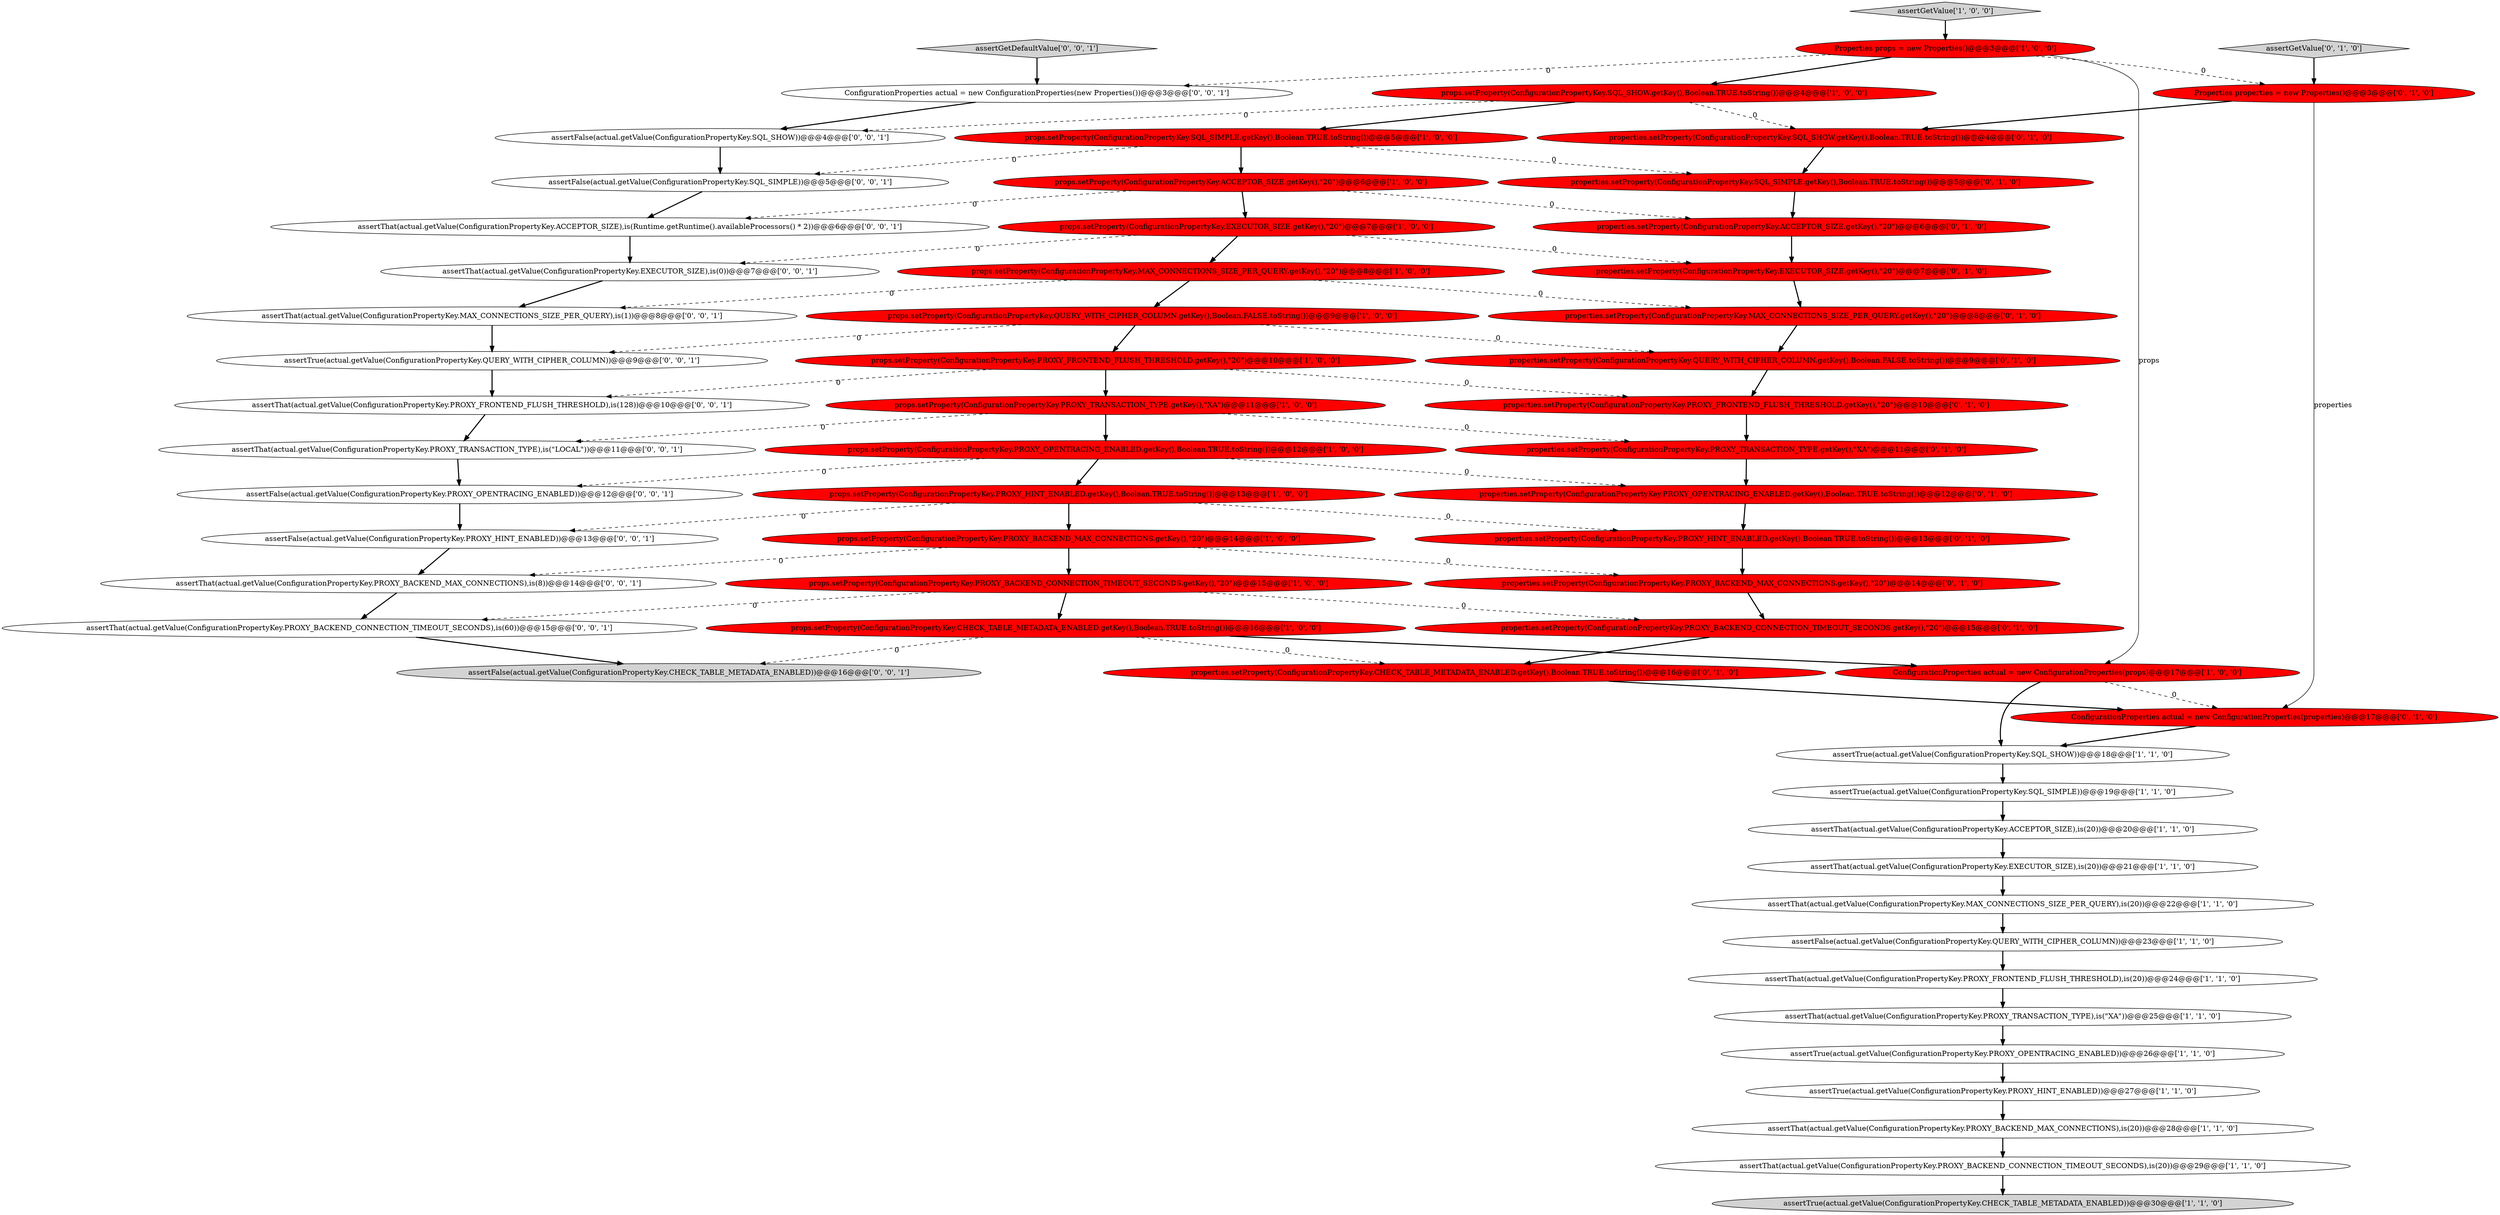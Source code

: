 digraph {
31 [style = filled, label = "properties.setProperty(ConfigurationPropertyKey.PROXY_BACKEND_MAX_CONNECTIONS.getKey(),\"20\")@@@14@@@['0', '1', '0']", fillcolor = red, shape = ellipse image = "AAA1AAABBB2BBB"];
56 [style = filled, label = "assertThat(actual.getValue(ConfigurationPropertyKey.EXECUTOR_SIZE),is(0))@@@7@@@['0', '0', '1']", fillcolor = white, shape = ellipse image = "AAA0AAABBB3BBB"];
48 [style = filled, label = "assertThat(actual.getValue(ConfigurationPropertyKey.PROXY_TRANSACTION_TYPE),is(\"LOCAL\"))@@@11@@@['0', '0', '1']", fillcolor = white, shape = ellipse image = "AAA0AAABBB3BBB"];
25 [style = filled, label = "assertThat(actual.getValue(ConfigurationPropertyKey.PROXY_BACKEND_CONNECTION_TIMEOUT_SECONDS),is(20))@@@29@@@['1', '1', '0']", fillcolor = white, shape = ellipse image = "AAA0AAABBB1BBB"];
29 [style = filled, label = "properties.setProperty(ConfigurationPropertyKey.ACCEPTOR_SIZE.getKey(),\"20\")@@@6@@@['0', '1', '0']", fillcolor = red, shape = ellipse image = "AAA1AAABBB2BBB"];
51 [style = filled, label = "assertThat(actual.getValue(ConfigurationPropertyKey.PROXY_BACKEND_CONNECTION_TIMEOUT_SECONDS),is(60))@@@15@@@['0', '0', '1']", fillcolor = white, shape = ellipse image = "AAA0AAABBB3BBB"];
59 [style = filled, label = "assertFalse(actual.getValue(ConfigurationPropertyKey.PROXY_OPENTRACING_ENABLED))@@@12@@@['0', '0', '1']", fillcolor = white, shape = ellipse image = "AAA0AAABBB3BBB"];
14 [style = filled, label = "assertThat(actual.getValue(ConfigurationPropertyKey.PROXY_BACKEND_MAX_CONNECTIONS),is(20))@@@28@@@['1', '1', '0']", fillcolor = white, shape = ellipse image = "AAA0AAABBB1BBB"];
18 [style = filled, label = "assertTrue(actual.getValue(ConfigurationPropertyKey.PROXY_OPENTRACING_ENABLED))@@@26@@@['1', '1', '0']", fillcolor = white, shape = ellipse image = "AAA0AAABBB1BBB"];
2 [style = filled, label = "props.setProperty(ConfigurationPropertyKey.PROXY_TRANSACTION_TYPE.getKey(),\"XA\")@@@11@@@['1', '0', '0']", fillcolor = red, shape = ellipse image = "AAA1AAABBB1BBB"];
36 [style = filled, label = "properties.setProperty(ConfigurationPropertyKey.PROXY_FRONTEND_FLUSH_THRESHOLD.getKey(),\"20\")@@@10@@@['0', '1', '0']", fillcolor = red, shape = ellipse image = "AAA1AAABBB2BBB"];
41 [style = filled, label = "properties.setProperty(ConfigurationPropertyKey.SQL_SIMPLE.getKey(),Boolean.TRUE.toString())@@@5@@@['0', '1', '0']", fillcolor = red, shape = ellipse image = "AAA1AAABBB2BBB"];
57 [style = filled, label = "assertFalse(actual.getValue(ConfigurationPropertyKey.SQL_SHOW))@@@4@@@['0', '0', '1']", fillcolor = white, shape = ellipse image = "AAA0AAABBB3BBB"];
58 [style = filled, label = "assertThat(actual.getValue(ConfigurationPropertyKey.ACCEPTOR_SIZE),is(Runtime.getRuntime().availableProcessors() * 2))@@@6@@@['0', '0', '1']", fillcolor = white, shape = ellipse image = "AAA0AAABBB3BBB"];
38 [style = filled, label = "properties.setProperty(ConfigurationPropertyKey.EXECUTOR_SIZE.getKey(),\"20\")@@@7@@@['0', '1', '0']", fillcolor = red, shape = ellipse image = "AAA1AAABBB2BBB"];
53 [style = filled, label = "assertTrue(actual.getValue(ConfigurationPropertyKey.QUERY_WITH_CIPHER_COLUMN))@@@9@@@['0', '0', '1']", fillcolor = white, shape = ellipse image = "AAA0AAABBB3BBB"];
28 [style = filled, label = "assertThat(actual.getValue(ConfigurationPropertyKey.EXECUTOR_SIZE),is(20))@@@21@@@['1', '1', '0']", fillcolor = white, shape = ellipse image = "AAA0AAABBB1BBB"];
4 [style = filled, label = "props.setProperty(ConfigurationPropertyKey.PROXY_OPENTRACING_ENABLED.getKey(),Boolean.TRUE.toString())@@@12@@@['1', '0', '0']", fillcolor = red, shape = ellipse image = "AAA1AAABBB1BBB"];
5 [style = filled, label = "assertThat(actual.getValue(ConfigurationPropertyKey.ACCEPTOR_SIZE),is(20))@@@20@@@['1', '1', '0']", fillcolor = white, shape = ellipse image = "AAA0AAABBB1BBB"];
0 [style = filled, label = "props.setProperty(ConfigurationPropertyKey.PROXY_BACKEND_CONNECTION_TIMEOUT_SECONDS.getKey(),\"20\")@@@15@@@['1', '0', '0']", fillcolor = red, shape = ellipse image = "AAA1AAABBB1BBB"];
10 [style = filled, label = "assertFalse(actual.getValue(ConfigurationPropertyKey.QUERY_WITH_CIPHER_COLUMN))@@@23@@@['1', '1', '0']", fillcolor = white, shape = ellipse image = "AAA0AAABBB1BBB"];
32 [style = filled, label = "ConfigurationProperties actual = new ConfigurationProperties(properties)@@@17@@@['0', '1', '0']", fillcolor = red, shape = ellipse image = "AAA1AAABBB2BBB"];
13 [style = filled, label = "assertTrue(actual.getValue(ConfigurationPropertyKey.CHECK_TABLE_METADATA_ENABLED))@@@30@@@['1', '1', '0']", fillcolor = lightgray, shape = ellipse image = "AAA0AAABBB1BBB"];
55 [style = filled, label = "assertFalse(actual.getValue(ConfigurationPropertyKey.PROXY_HINT_ENABLED))@@@13@@@['0', '0', '1']", fillcolor = white, shape = ellipse image = "AAA0AAABBB3BBB"];
11 [style = filled, label = "ConfigurationProperties actual = new ConfigurationProperties(props)@@@17@@@['1', '0', '0']", fillcolor = red, shape = ellipse image = "AAA1AAABBB1BBB"];
42 [style = filled, label = "properties.setProperty(ConfigurationPropertyKey.CHECK_TABLE_METADATA_ENABLED.getKey(),Boolean.TRUE.toString())@@@16@@@['0', '1', '0']", fillcolor = red, shape = ellipse image = "AAA1AAABBB2BBB"];
1 [style = filled, label = "props.setProperty(ConfigurationPropertyKey.SQL_SHOW.getKey(),Boolean.TRUE.toString())@@@4@@@['1', '0', '0']", fillcolor = red, shape = ellipse image = "AAA1AAABBB1BBB"];
44 [style = filled, label = "properties.setProperty(ConfigurationPropertyKey.SQL_SHOW.getKey(),Boolean.TRUE.toString())@@@4@@@['0', '1', '0']", fillcolor = red, shape = ellipse image = "AAA1AAABBB2BBB"];
21 [style = filled, label = "assertTrue(actual.getValue(ConfigurationPropertyKey.SQL_SIMPLE))@@@19@@@['1', '1', '0']", fillcolor = white, shape = ellipse image = "AAA0AAABBB1BBB"];
20 [style = filled, label = "assertThat(actual.getValue(ConfigurationPropertyKey.PROXY_TRANSACTION_TYPE),is(\"XA\"))@@@25@@@['1', '1', '0']", fillcolor = white, shape = ellipse image = "AAA0AAABBB1BBB"];
46 [style = filled, label = "assertThat(actual.getValue(ConfigurationPropertyKey.MAX_CONNECTIONS_SIZE_PER_QUERY),is(1))@@@8@@@['0', '0', '1']", fillcolor = white, shape = ellipse image = "AAA0AAABBB3BBB"];
12 [style = filled, label = "Properties props = new Properties()@@@3@@@['1', '0', '0']", fillcolor = red, shape = ellipse image = "AAA1AAABBB1BBB"];
15 [style = filled, label = "assertGetValue['1', '0', '0']", fillcolor = lightgray, shape = diamond image = "AAA0AAABBB1BBB"];
40 [style = filled, label = "assertGetValue['0', '1', '0']", fillcolor = lightgray, shape = diamond image = "AAA0AAABBB2BBB"];
26 [style = filled, label = "assertTrue(actual.getValue(ConfigurationPropertyKey.PROXY_HINT_ENABLED))@@@27@@@['1', '1', '0']", fillcolor = white, shape = ellipse image = "AAA0AAABBB1BBB"];
19 [style = filled, label = "props.setProperty(ConfigurationPropertyKey.EXECUTOR_SIZE.getKey(),\"20\")@@@7@@@['1', '0', '0']", fillcolor = red, shape = ellipse image = "AAA1AAABBB1BBB"];
43 [style = filled, label = "Properties properties = new Properties()@@@3@@@['0', '1', '0']", fillcolor = red, shape = ellipse image = "AAA1AAABBB2BBB"];
54 [style = filled, label = "assertGetDefaultValue['0', '0', '1']", fillcolor = lightgray, shape = diamond image = "AAA0AAABBB3BBB"];
23 [style = filled, label = "assertThat(actual.getValue(ConfigurationPropertyKey.PROXY_FRONTEND_FLUSH_THRESHOLD),is(20))@@@24@@@['1', '1', '0']", fillcolor = white, shape = ellipse image = "AAA0AAABBB1BBB"];
50 [style = filled, label = "assertThat(actual.getValue(ConfigurationPropertyKey.PROXY_FRONTEND_FLUSH_THRESHOLD),is(128))@@@10@@@['0', '0', '1']", fillcolor = white, shape = ellipse image = "AAA0AAABBB3BBB"];
27 [style = filled, label = "props.setProperty(ConfigurationPropertyKey.SQL_SIMPLE.getKey(),Boolean.TRUE.toString())@@@5@@@['1', '0', '0']", fillcolor = red, shape = ellipse image = "AAA1AAABBB1BBB"];
33 [style = filled, label = "properties.setProperty(ConfigurationPropertyKey.PROXY_TRANSACTION_TYPE.getKey(),\"XA\")@@@11@@@['0', '1', '0']", fillcolor = red, shape = ellipse image = "AAA1AAABBB2BBB"];
49 [style = filled, label = "assertFalse(actual.getValue(ConfigurationPropertyKey.CHECK_TABLE_METADATA_ENABLED))@@@16@@@['0', '0', '1']", fillcolor = lightgray, shape = ellipse image = "AAA0AAABBB3BBB"];
35 [style = filled, label = "properties.setProperty(ConfigurationPropertyKey.PROXY_OPENTRACING_ENABLED.getKey(),Boolean.TRUE.toString())@@@12@@@['0', '1', '0']", fillcolor = red, shape = ellipse image = "AAA1AAABBB2BBB"];
52 [style = filled, label = "assertThat(actual.getValue(ConfigurationPropertyKey.PROXY_BACKEND_MAX_CONNECTIONS),is(8))@@@14@@@['0', '0', '1']", fillcolor = white, shape = ellipse image = "AAA0AAABBB3BBB"];
6 [style = filled, label = "props.setProperty(ConfigurationPropertyKey.QUERY_WITH_CIPHER_COLUMN.getKey(),Boolean.FALSE.toString())@@@9@@@['1', '0', '0']", fillcolor = red, shape = ellipse image = "AAA1AAABBB1BBB"];
22 [style = filled, label = "props.setProperty(ConfigurationPropertyKey.PROXY_FRONTEND_FLUSH_THRESHOLD.getKey(),\"20\")@@@10@@@['1', '0', '0']", fillcolor = red, shape = ellipse image = "AAA1AAABBB1BBB"];
34 [style = filled, label = "properties.setProperty(ConfigurationPropertyKey.PROXY_HINT_ENABLED.getKey(),Boolean.TRUE.toString())@@@13@@@['0', '1', '0']", fillcolor = red, shape = ellipse image = "AAA1AAABBB2BBB"];
39 [style = filled, label = "properties.setProperty(ConfigurationPropertyKey.PROXY_BACKEND_CONNECTION_TIMEOUT_SECONDS.getKey(),\"20\")@@@15@@@['0', '1', '0']", fillcolor = red, shape = ellipse image = "AAA1AAABBB2BBB"];
17 [style = filled, label = "props.setProperty(ConfigurationPropertyKey.PROXY_HINT_ENABLED.getKey(),Boolean.TRUE.toString())@@@13@@@['1', '0', '0']", fillcolor = red, shape = ellipse image = "AAA1AAABBB1BBB"];
16 [style = filled, label = "assertThat(actual.getValue(ConfigurationPropertyKey.MAX_CONNECTIONS_SIZE_PER_QUERY),is(20))@@@22@@@['1', '1', '0']", fillcolor = white, shape = ellipse image = "AAA0AAABBB1BBB"];
7 [style = filled, label = "assertTrue(actual.getValue(ConfigurationPropertyKey.SQL_SHOW))@@@18@@@['1', '1', '0']", fillcolor = white, shape = ellipse image = "AAA0AAABBB1BBB"];
30 [style = filled, label = "properties.setProperty(ConfigurationPropertyKey.MAX_CONNECTIONS_SIZE_PER_QUERY.getKey(),\"20\")@@@8@@@['0', '1', '0']", fillcolor = red, shape = ellipse image = "AAA1AAABBB2BBB"];
24 [style = filled, label = "props.setProperty(ConfigurationPropertyKey.CHECK_TABLE_METADATA_ENABLED.getKey(),Boolean.TRUE.toString())@@@16@@@['1', '0', '0']", fillcolor = red, shape = ellipse image = "AAA1AAABBB1BBB"];
9 [style = filled, label = "props.setProperty(ConfigurationPropertyKey.PROXY_BACKEND_MAX_CONNECTIONS.getKey(),\"20\")@@@14@@@['1', '0', '0']", fillcolor = red, shape = ellipse image = "AAA1AAABBB1BBB"];
45 [style = filled, label = "assertFalse(actual.getValue(ConfigurationPropertyKey.SQL_SIMPLE))@@@5@@@['0', '0', '1']", fillcolor = white, shape = ellipse image = "AAA0AAABBB3BBB"];
47 [style = filled, label = "ConfigurationProperties actual = new ConfigurationProperties(new Properties())@@@3@@@['0', '0', '1']", fillcolor = white, shape = ellipse image = "AAA0AAABBB3BBB"];
37 [style = filled, label = "properties.setProperty(ConfigurationPropertyKey.QUERY_WITH_CIPHER_COLUMN.getKey(),Boolean.FALSE.toString())@@@9@@@['0', '1', '0']", fillcolor = red, shape = ellipse image = "AAA1AAABBB2BBB"];
3 [style = filled, label = "props.setProperty(ConfigurationPropertyKey.MAX_CONNECTIONS_SIZE_PER_QUERY.getKey(),\"20\")@@@8@@@['1', '0', '0']", fillcolor = red, shape = ellipse image = "AAA1AAABBB1BBB"];
8 [style = filled, label = "props.setProperty(ConfigurationPropertyKey.ACCEPTOR_SIZE.getKey(),\"20\")@@@6@@@['1', '0', '0']", fillcolor = red, shape = ellipse image = "AAA1AAABBB1BBB"];
11->32 [style = dashed, label="0"];
22->36 [style = dashed, label="0"];
14->25 [style = bold, label=""];
6->22 [style = bold, label=""];
17->9 [style = bold, label=""];
1->27 [style = bold, label=""];
9->52 [style = dashed, label="0"];
5->28 [style = bold, label=""];
36->33 [style = bold, label=""];
1->44 [style = dashed, label="0"];
24->42 [style = dashed, label="0"];
12->43 [style = dashed, label="0"];
38->30 [style = bold, label=""];
19->38 [style = dashed, label="0"];
24->11 [style = bold, label=""];
0->24 [style = bold, label=""];
1->57 [style = dashed, label="0"];
0->51 [style = dashed, label="0"];
27->45 [style = dashed, label="0"];
43->44 [style = bold, label=""];
19->3 [style = bold, label=""];
37->36 [style = bold, label=""];
26->14 [style = bold, label=""];
43->32 [style = solid, label="properties"];
56->46 [style = bold, label=""];
34->31 [style = bold, label=""];
32->7 [style = bold, label=""];
6->53 [style = dashed, label="0"];
57->45 [style = bold, label=""];
6->37 [style = dashed, label="0"];
12->1 [style = bold, label=""];
2->4 [style = bold, label=""];
58->56 [style = bold, label=""];
20->18 [style = bold, label=""];
47->57 [style = bold, label=""];
2->48 [style = dashed, label="0"];
9->31 [style = dashed, label="0"];
12->47 [style = dashed, label="0"];
12->11 [style = solid, label="props"];
44->41 [style = bold, label=""];
42->32 [style = bold, label=""];
59->55 [style = bold, label=""];
29->38 [style = bold, label=""];
15->12 [style = bold, label=""];
2->33 [style = dashed, label="0"];
4->59 [style = dashed, label="0"];
52->51 [style = bold, label=""];
35->34 [style = bold, label=""];
39->42 [style = bold, label=""];
27->8 [style = bold, label=""];
4->35 [style = dashed, label="0"];
23->20 [style = bold, label=""];
3->30 [style = dashed, label="0"];
22->2 [style = bold, label=""];
4->17 [style = bold, label=""];
27->41 [style = dashed, label="0"];
18->26 [style = bold, label=""];
3->6 [style = bold, label=""];
3->46 [style = dashed, label="0"];
50->48 [style = bold, label=""];
53->50 [style = bold, label=""];
45->58 [style = bold, label=""];
21->5 [style = bold, label=""];
10->23 [style = bold, label=""];
17->55 [style = dashed, label="0"];
31->39 [style = bold, label=""];
40->43 [style = bold, label=""];
55->52 [style = bold, label=""];
8->29 [style = dashed, label="0"];
24->49 [style = dashed, label="0"];
48->59 [style = bold, label=""];
33->35 [style = bold, label=""];
9->0 [style = bold, label=""];
17->34 [style = dashed, label="0"];
19->56 [style = dashed, label="0"];
16->10 [style = bold, label=""];
25->13 [style = bold, label=""];
8->19 [style = bold, label=""];
41->29 [style = bold, label=""];
46->53 [style = bold, label=""];
8->58 [style = dashed, label="0"];
51->49 [style = bold, label=""];
0->39 [style = dashed, label="0"];
30->37 [style = bold, label=""];
28->16 [style = bold, label=""];
22->50 [style = dashed, label="0"];
54->47 [style = bold, label=""];
7->21 [style = bold, label=""];
11->7 [style = bold, label=""];
}

